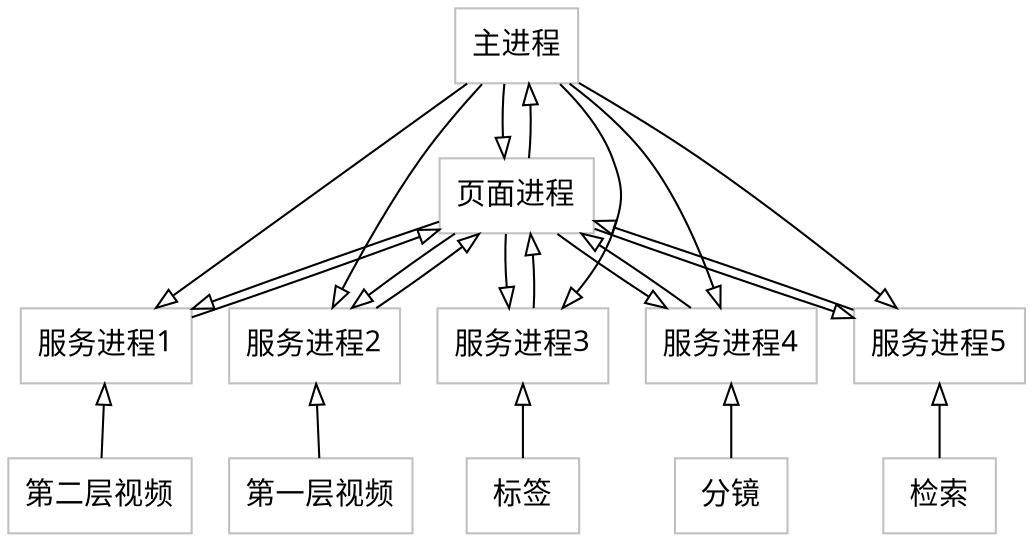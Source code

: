 
digraph construct {

  //node [color=gray,shape=box,fontname="Source Code Variable ExtraLight Italic"];
  node [color=gray,shape=box,fontname="优设好身体"];
  edge [arrowhead = "empty" fontname="Source Code Variable ExtraLight Italic"]
  //edge [arrowhead = "empty" fontname="Consolas"]

  {rank = min; 主进程}
  主进程
  页面进程
  服务进程1
  服务进程2
  服务进程3
  服务进程4
  //{rank = same;主进程 页面进程}
  {rank = same;服务进程1 服务进程2 服务进程3 服务进程4 服务进程5}
  主进程 -> {页面进程 服务进程1 服务进程2 服务进程3 服务进程4 服务进程5} []
  {服务进程1 服务进程2 服务进程3 服务进程4 服务进程5} -> 页面进程
  页面进程 -> {主进程 服务进程1 服务进程2 服务进程3 服务进程4 服务进程5}

  第二层视频 -> 服务进程1
  第一层视频 -> 服务进程2
  标签-> 服务进程3
  分镜 -> 服务进程4
  检索 -> 服务进程5
  {rank = max;第二层视频  第一层视频  检索 标签 分镜}
}
